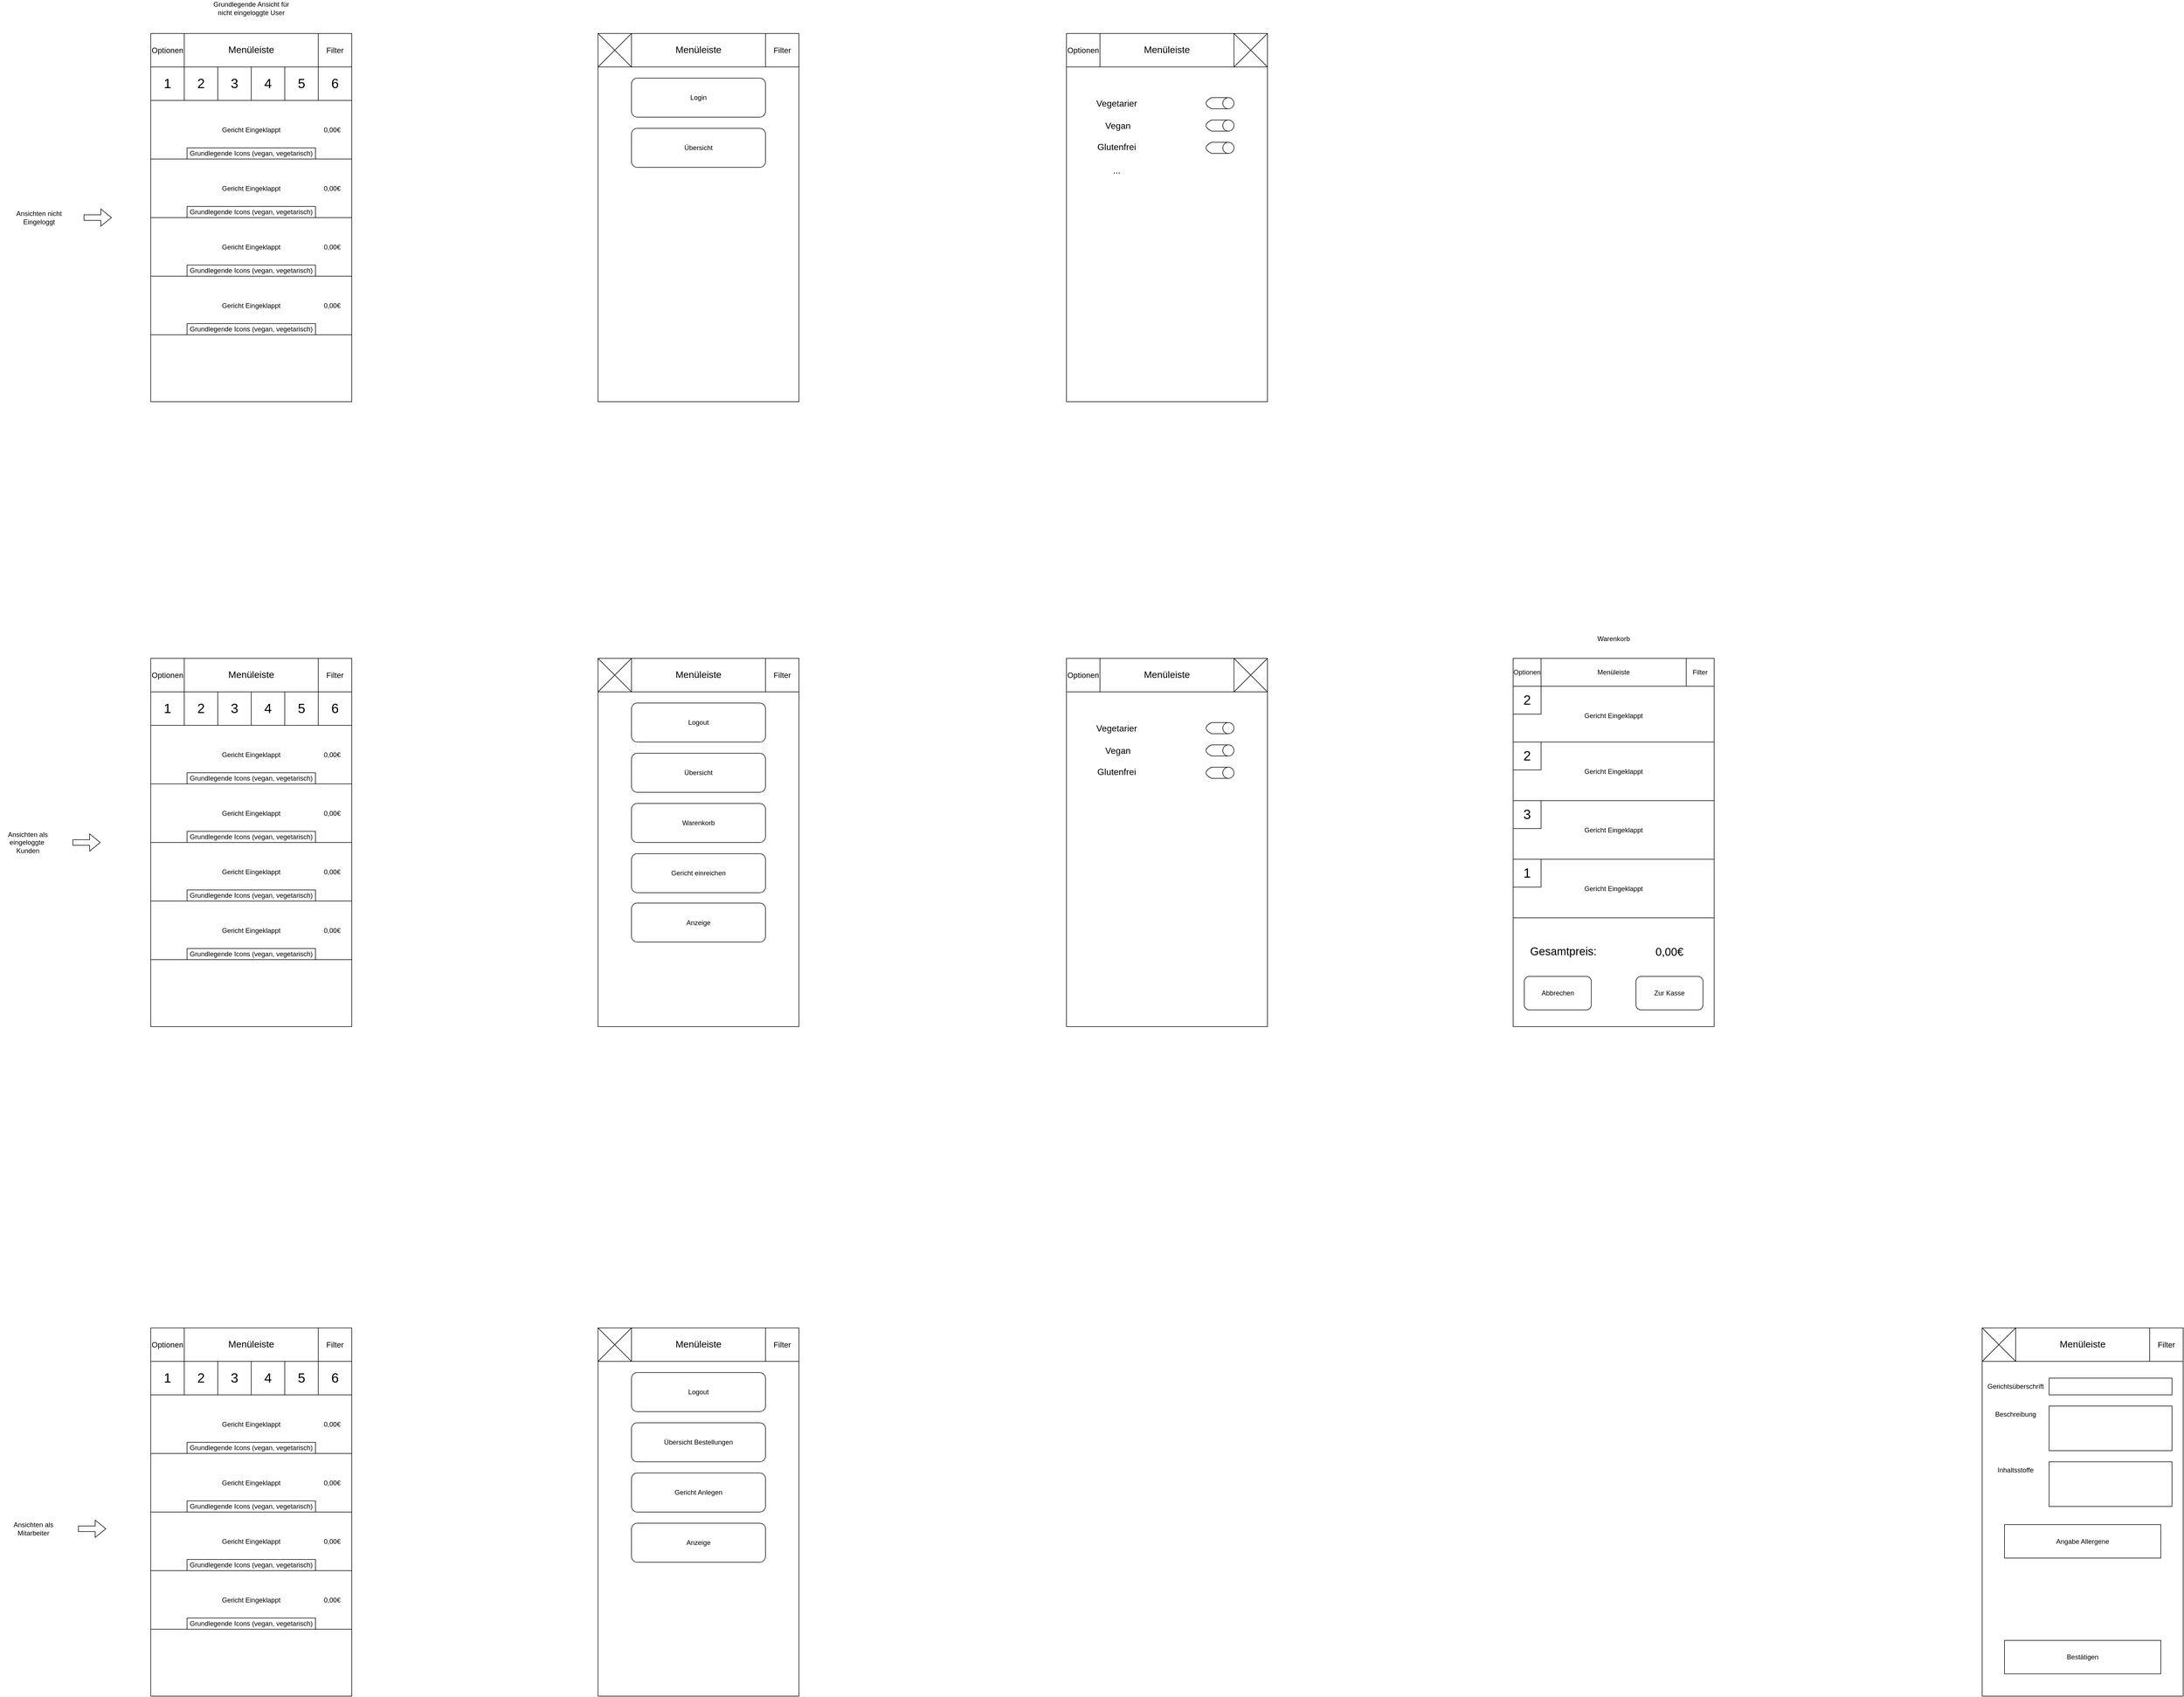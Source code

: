 <mxfile version="21.7.4" type="device">
  <diagram name="Seite-1" id="JDMTRIvwwypFQlv2vkNu">
    <mxGraphModel dx="2786" dy="1594" grid="1" gridSize="10" guides="1" tooltips="1" connect="1" arrows="1" fold="1" page="1" pageScale="1" pageWidth="827" pageHeight="1169" math="0" shadow="0">
      <root>
        <mxCell id="0" />
        <mxCell id="1" parent="0" />
        <mxCell id="D8OQX6D-TBVPh_SRIUOS-2" value="" style="rounded=0;whiteSpace=wrap;html=1;" parent="1" vertex="1">
          <mxGeometry x="280" y="160" width="360" height="660" as="geometry" />
        </mxCell>
        <mxCell id="D8OQX6D-TBVPh_SRIUOS-19" value="" style="rounded=0;whiteSpace=wrap;html=1;" parent="1" vertex="1">
          <mxGeometry x="1081" y="160" width="360" height="660" as="geometry" />
        </mxCell>
        <mxCell id="D8OQX6D-TBVPh_SRIUOS-93" value="" style="group;fontSize=24;" parent="1" vertex="1" connectable="0">
          <mxGeometry x="280" y="160" width="360" height="60" as="geometry" />
        </mxCell>
        <mxCell id="D8OQX6D-TBVPh_SRIUOS-13" value="&lt;font style=&quot;font-size: 17px;&quot;&gt;Menüleiste&lt;/font&gt;" style="rounded=0;whiteSpace=wrap;html=1;" parent="D8OQX6D-TBVPh_SRIUOS-93" vertex="1">
          <mxGeometry width="360" height="60" as="geometry" />
        </mxCell>
        <mxCell id="D8OQX6D-TBVPh_SRIUOS-14" value="Filter" style="rounded=0;whiteSpace=wrap;html=1;fontSize=14;" parent="D8OQX6D-TBVPh_SRIUOS-93" vertex="1">
          <mxGeometry x="300" width="60" height="60" as="geometry" />
        </mxCell>
        <mxCell id="D8OQX6D-TBVPh_SRIUOS-16" value="Optionen" style="rounded=0;whiteSpace=wrap;html=1;fontSize=14;" parent="D8OQX6D-TBVPh_SRIUOS-93" vertex="1">
          <mxGeometry width="60" height="60" as="geometry" />
        </mxCell>
        <mxCell id="ZfHYj00Y4WWofCSyPUBr-79" value="" style="rounded=0;whiteSpace=wrap;html=1;" parent="1" vertex="1">
          <mxGeometry x="2720" y="1280" width="360" height="660" as="geometry" />
        </mxCell>
        <mxCell id="ZfHYj00Y4WWofCSyPUBr-80" value="Warenkorb" style="text;html=1;strokeColor=none;fillColor=none;align=center;verticalAlign=middle;whiteSpace=wrap;rounded=0;" parent="1" vertex="1">
          <mxGeometry x="2830" y="1230" width="140" height="30" as="geometry" />
        </mxCell>
        <mxCell id="ZfHYj00Y4WWofCSyPUBr-81" value="" style="group" parent="1" vertex="1" connectable="0">
          <mxGeometry x="2720" y="1280" width="360" height="50" as="geometry" />
        </mxCell>
        <mxCell id="ZfHYj00Y4WWofCSyPUBr-82" value="Menüleiste" style="rounded=0;whiteSpace=wrap;html=1;" parent="ZfHYj00Y4WWofCSyPUBr-81" vertex="1">
          <mxGeometry width="360" height="50" as="geometry" />
        </mxCell>
        <mxCell id="ZfHYj00Y4WWofCSyPUBr-83" value="Filter" style="rounded=0;whiteSpace=wrap;html=1;" parent="ZfHYj00Y4WWofCSyPUBr-81" vertex="1">
          <mxGeometry x="310" width="50" height="50" as="geometry" />
        </mxCell>
        <mxCell id="ZfHYj00Y4WWofCSyPUBr-84" value="Optionen" style="rounded=0;whiteSpace=wrap;html=1;" parent="ZfHYj00Y4WWofCSyPUBr-81" vertex="1">
          <mxGeometry width="50" height="50" as="geometry" />
        </mxCell>
        <mxCell id="tXK3zif4GOvc3GFUfpal-7" value="" style="group" parent="1" vertex="1" connectable="0">
          <mxGeometry x="280" y="220" width="360" height="60" as="geometry" />
        </mxCell>
        <mxCell id="tXK3zif4GOvc3GFUfpal-1" value="1" style="whiteSpace=wrap;html=1;aspect=fixed;fontSize=24;" parent="tXK3zif4GOvc3GFUfpal-7" vertex="1">
          <mxGeometry width="60" height="60" as="geometry" />
        </mxCell>
        <mxCell id="tXK3zif4GOvc3GFUfpal-2" value="2" style="whiteSpace=wrap;html=1;aspect=fixed;fontSize=24;" parent="tXK3zif4GOvc3GFUfpal-7" vertex="1">
          <mxGeometry x="60" width="60" height="60" as="geometry" />
        </mxCell>
        <mxCell id="tXK3zif4GOvc3GFUfpal-3" value="3" style="whiteSpace=wrap;html=1;aspect=fixed;fontSize=24;" parent="tXK3zif4GOvc3GFUfpal-7" vertex="1">
          <mxGeometry x="120" width="60" height="60" as="geometry" />
        </mxCell>
        <mxCell id="tXK3zif4GOvc3GFUfpal-4" value="4" style="whiteSpace=wrap;html=1;aspect=fixed;fontSize=24;" parent="tXK3zif4GOvc3GFUfpal-7" vertex="1">
          <mxGeometry x="180" width="60" height="60" as="geometry" />
        </mxCell>
        <mxCell id="tXK3zif4GOvc3GFUfpal-5" value="5" style="whiteSpace=wrap;html=1;aspect=fixed;fontSize=24;" parent="tXK3zif4GOvc3GFUfpal-7" vertex="1">
          <mxGeometry x="240" width="60" height="60" as="geometry" />
        </mxCell>
        <mxCell id="tXK3zif4GOvc3GFUfpal-6" value="6" style="whiteSpace=wrap;html=1;aspect=fixed;fontSize=24;" parent="tXK3zif4GOvc3GFUfpal-7" vertex="1">
          <mxGeometry x="300" width="60" height="60" as="geometry" />
        </mxCell>
        <mxCell id="tXK3zif4GOvc3GFUfpal-9" value="" style="group" parent="1" vertex="1" connectable="0">
          <mxGeometry x="280" y="280" width="360" height="105" as="geometry" />
        </mxCell>
        <mxCell id="D8OQX6D-TBVPh_SRIUOS-5" value="Gericht Eingeklappt" style="rounded=0;whiteSpace=wrap;html=1;" parent="tXK3zif4GOvc3GFUfpal-9" vertex="1">
          <mxGeometry width="360" height="105" as="geometry" />
        </mxCell>
        <mxCell id="tXK3zif4GOvc3GFUfpal-8" value="Grundlegende Icons (vegan, vegetarisch)" style="rounded=0;whiteSpace=wrap;html=1;" parent="tXK3zif4GOvc3GFUfpal-9" vertex="1">
          <mxGeometry x="65" y="85" width="230" height="20" as="geometry" />
        </mxCell>
        <mxCell id="tXK3zif4GOvc3GFUfpal-56" value="0,00€" style="text;html=1;align=center;verticalAlign=middle;whiteSpace=wrap;rounded=0;" parent="tXK3zif4GOvc3GFUfpal-9" vertex="1">
          <mxGeometry x="295" y="38" width="60" height="30" as="geometry" />
        </mxCell>
        <mxCell id="tXK3zif4GOvc3GFUfpal-10" value="" style="group" parent="1" vertex="1" connectable="0">
          <mxGeometry x="280" y="385" width="360" height="315" as="geometry" />
        </mxCell>
        <mxCell id="tXK3zif4GOvc3GFUfpal-11" value="Gericht Eingeklappt" style="rounded=0;whiteSpace=wrap;html=1;" parent="tXK3zif4GOvc3GFUfpal-10" vertex="1">
          <mxGeometry width="360" height="105" as="geometry" />
        </mxCell>
        <mxCell id="tXK3zif4GOvc3GFUfpal-12" value="Grundlegende Icons (vegan, vegetarisch)" style="rounded=0;whiteSpace=wrap;html=1;" parent="tXK3zif4GOvc3GFUfpal-10" vertex="1">
          <mxGeometry x="65" y="85" width="230" height="20" as="geometry" />
        </mxCell>
        <mxCell id="tXK3zif4GOvc3GFUfpal-13" value="" style="group" parent="tXK3zif4GOvc3GFUfpal-10" vertex="1" connectable="0">
          <mxGeometry y="105" width="360" height="210" as="geometry" />
        </mxCell>
        <mxCell id="tXK3zif4GOvc3GFUfpal-14" value="Gericht Eingeklappt" style="rounded=0;whiteSpace=wrap;html=1;" parent="tXK3zif4GOvc3GFUfpal-13" vertex="1">
          <mxGeometry width="360" height="105" as="geometry" />
        </mxCell>
        <mxCell id="tXK3zif4GOvc3GFUfpal-15" value="Grundlegende Icons (vegan, vegetarisch)" style="rounded=0;whiteSpace=wrap;html=1;" parent="tXK3zif4GOvc3GFUfpal-13" vertex="1">
          <mxGeometry x="65" y="85" width="230" height="20" as="geometry" />
        </mxCell>
        <mxCell id="tXK3zif4GOvc3GFUfpal-16" value="" style="group" parent="tXK3zif4GOvc3GFUfpal-13" vertex="1" connectable="0">
          <mxGeometry y="105" width="360" height="105" as="geometry" />
        </mxCell>
        <mxCell id="tXK3zif4GOvc3GFUfpal-17" value="Gericht Eingeklappt" style="rounded=0;whiteSpace=wrap;html=1;" parent="tXK3zif4GOvc3GFUfpal-16" vertex="1">
          <mxGeometry width="360" height="105" as="geometry" />
        </mxCell>
        <mxCell id="tXK3zif4GOvc3GFUfpal-18" value="Grundlegende Icons (vegan, vegetarisch)" style="rounded=0;whiteSpace=wrap;html=1;" parent="tXK3zif4GOvc3GFUfpal-16" vertex="1">
          <mxGeometry x="65" y="85" width="230" height="20" as="geometry" />
        </mxCell>
        <mxCell id="tXK3zif4GOvc3GFUfpal-59" value="0,00€" style="text;html=1;align=center;verticalAlign=middle;whiteSpace=wrap;rounded=0;" parent="tXK3zif4GOvc3GFUfpal-16" vertex="1">
          <mxGeometry x="295" y="37.5" width="60" height="30" as="geometry" />
        </mxCell>
        <mxCell id="tXK3zif4GOvc3GFUfpal-58" value="0,00€" style="text;html=1;align=center;verticalAlign=middle;whiteSpace=wrap;rounded=0;" parent="tXK3zif4GOvc3GFUfpal-13" vertex="1">
          <mxGeometry x="295" y="37.5" width="60" height="30" as="geometry" />
        </mxCell>
        <mxCell id="tXK3zif4GOvc3GFUfpal-57" value="0,00€" style="text;html=1;align=center;verticalAlign=middle;whiteSpace=wrap;rounded=0;" parent="tXK3zif4GOvc3GFUfpal-10" vertex="1">
          <mxGeometry x="295" y="37.5" width="60" height="30" as="geometry" />
        </mxCell>
        <mxCell id="tXK3zif4GOvc3GFUfpal-41" value="" style="group;fontSize=24;" parent="1" vertex="1" connectable="0">
          <mxGeometry x="1081" y="160" width="360" height="60" as="geometry" />
        </mxCell>
        <mxCell id="tXK3zif4GOvc3GFUfpal-42" value="&lt;font style=&quot;font-size: 17px;&quot;&gt;Menüleiste&lt;/font&gt;" style="rounded=0;whiteSpace=wrap;html=1;" parent="tXK3zif4GOvc3GFUfpal-41" vertex="1">
          <mxGeometry width="360" height="60" as="geometry" />
        </mxCell>
        <mxCell id="tXK3zif4GOvc3GFUfpal-43" value="Filter" style="rounded=0;whiteSpace=wrap;html=1;fontSize=14;" parent="tXK3zif4GOvc3GFUfpal-41" vertex="1">
          <mxGeometry x="300" width="60" height="60" as="geometry" />
        </mxCell>
        <mxCell id="tXK3zif4GOvc3GFUfpal-44" value="" style="rounded=0;whiteSpace=wrap;html=1;fontSize=14;" parent="tXK3zif4GOvc3GFUfpal-41" vertex="1">
          <mxGeometry width="60" height="60" as="geometry" />
        </mxCell>
        <mxCell id="tXK3zif4GOvc3GFUfpal-54" value="" style="endArrow=none;html=1;rounded=0;entryX=1;entryY=0;entryDx=0;entryDy=0;exitX=0;exitY=1;exitDx=0;exitDy=0;" parent="tXK3zif4GOvc3GFUfpal-41" source="tXK3zif4GOvc3GFUfpal-44" target="tXK3zif4GOvc3GFUfpal-44" edge="1">
          <mxGeometry width="50" height="50" relative="1" as="geometry">
            <mxPoint x="20" y="230" as="sourcePoint" />
            <mxPoint x="70" y="180" as="targetPoint" />
          </mxGeometry>
        </mxCell>
        <mxCell id="tXK3zif4GOvc3GFUfpal-55" value="" style="endArrow=none;html=1;rounded=0;entryX=0;entryY=0;entryDx=0;entryDy=0;exitX=1;exitY=1;exitDx=0;exitDy=0;" parent="tXK3zif4GOvc3GFUfpal-41" source="tXK3zif4GOvc3GFUfpal-44" target="tXK3zif4GOvc3GFUfpal-44" edge="1">
          <mxGeometry width="50" height="50" relative="1" as="geometry">
            <mxPoint x="20" y="230" as="sourcePoint" />
            <mxPoint x="70" y="180" as="targetPoint" />
          </mxGeometry>
        </mxCell>
        <mxCell id="tXK3zif4GOvc3GFUfpal-46" value="Login" style="rounded=1;whiteSpace=wrap;html=1;" parent="1" vertex="1">
          <mxGeometry x="1141" y="240" width="240" height="70" as="geometry" />
        </mxCell>
        <mxCell id="tXK3zif4GOvc3GFUfpal-51" value="Übersicht" style="rounded=1;whiteSpace=wrap;html=1;" parent="1" vertex="1">
          <mxGeometry x="1141" y="330" width="240" height="70" as="geometry" />
        </mxCell>
        <mxCell id="tXK3zif4GOvc3GFUfpal-61" value="" style="rounded=0;whiteSpace=wrap;html=1;" parent="1" vertex="1">
          <mxGeometry x="1081" y="1280" width="360" height="660" as="geometry" />
        </mxCell>
        <mxCell id="tXK3zif4GOvc3GFUfpal-62" value="" style="group;fontSize=24;" parent="1" vertex="1" connectable="0">
          <mxGeometry x="1081" y="1280" width="360" height="60" as="geometry" />
        </mxCell>
        <mxCell id="tXK3zif4GOvc3GFUfpal-63" value="&lt;font style=&quot;font-size: 17px;&quot;&gt;Menüleiste&lt;/font&gt;" style="rounded=0;whiteSpace=wrap;html=1;" parent="tXK3zif4GOvc3GFUfpal-62" vertex="1">
          <mxGeometry width="360" height="60" as="geometry" />
        </mxCell>
        <mxCell id="tXK3zif4GOvc3GFUfpal-64" value="Filter" style="rounded=0;whiteSpace=wrap;html=1;fontSize=14;" parent="tXK3zif4GOvc3GFUfpal-62" vertex="1">
          <mxGeometry x="300" width="60" height="60" as="geometry" />
        </mxCell>
        <mxCell id="tXK3zif4GOvc3GFUfpal-65" value="" style="rounded=0;whiteSpace=wrap;html=1;fontSize=14;" parent="tXK3zif4GOvc3GFUfpal-62" vertex="1">
          <mxGeometry width="60" height="60" as="geometry" />
        </mxCell>
        <mxCell id="tXK3zif4GOvc3GFUfpal-66" value="" style="endArrow=none;html=1;rounded=0;entryX=1;entryY=0;entryDx=0;entryDy=0;exitX=0;exitY=1;exitDx=0;exitDy=0;" parent="tXK3zif4GOvc3GFUfpal-62" source="tXK3zif4GOvc3GFUfpal-65" target="tXK3zif4GOvc3GFUfpal-65" edge="1">
          <mxGeometry width="50" height="50" relative="1" as="geometry">
            <mxPoint x="20" y="230" as="sourcePoint" />
            <mxPoint x="70" y="180" as="targetPoint" />
          </mxGeometry>
        </mxCell>
        <mxCell id="tXK3zif4GOvc3GFUfpal-67" value="" style="endArrow=none;html=1;rounded=0;entryX=0;entryY=0;entryDx=0;entryDy=0;exitX=1;exitY=1;exitDx=0;exitDy=0;" parent="tXK3zif4GOvc3GFUfpal-62" source="tXK3zif4GOvc3GFUfpal-65" target="tXK3zif4GOvc3GFUfpal-65" edge="1">
          <mxGeometry width="50" height="50" relative="1" as="geometry">
            <mxPoint x="20" y="230" as="sourcePoint" />
            <mxPoint x="70" y="180" as="targetPoint" />
          </mxGeometry>
        </mxCell>
        <mxCell id="tXK3zif4GOvc3GFUfpal-68" value="Logout" style="rounded=1;whiteSpace=wrap;html=1;" parent="1" vertex="1">
          <mxGeometry x="1141" y="1360" width="240" height="70" as="geometry" />
        </mxCell>
        <mxCell id="tXK3zif4GOvc3GFUfpal-69" value="Übersicht" style="rounded=1;whiteSpace=wrap;html=1;" parent="1" vertex="1">
          <mxGeometry x="1141" y="1450" width="240" height="70" as="geometry" />
        </mxCell>
        <mxCell id="tXK3zif4GOvc3GFUfpal-71" value="Warenkorb" style="rounded=1;whiteSpace=wrap;html=1;" parent="1" vertex="1">
          <mxGeometry x="1141" y="1540" width="240" height="70" as="geometry" />
        </mxCell>
        <mxCell id="tXK3zif4GOvc3GFUfpal-72" value="Gericht einreichen" style="rounded=1;whiteSpace=wrap;html=1;" parent="1" vertex="1">
          <mxGeometry x="1141" y="1630" width="240" height="70" as="geometry" />
        </mxCell>
        <mxCell id="tXK3zif4GOvc3GFUfpal-73" value="Anzeige" style="rounded=1;whiteSpace=wrap;html=1;" parent="1" vertex="1">
          <mxGeometry x="1141" y="1718.5" width="240" height="70" as="geometry" />
        </mxCell>
        <mxCell id="tXK3zif4GOvc3GFUfpal-74" value="" style="rounded=0;whiteSpace=wrap;html=1;" parent="1" vertex="1">
          <mxGeometry x="1081" y="2480" width="360" height="660" as="geometry" />
        </mxCell>
        <mxCell id="tXK3zif4GOvc3GFUfpal-75" value="" style="group;fontSize=24;" parent="1" vertex="1" connectable="0">
          <mxGeometry x="1081" y="2480" width="360" height="60" as="geometry" />
        </mxCell>
        <mxCell id="tXK3zif4GOvc3GFUfpal-76" value="&lt;font style=&quot;font-size: 17px;&quot;&gt;Menüleiste&lt;/font&gt;" style="rounded=0;whiteSpace=wrap;html=1;" parent="tXK3zif4GOvc3GFUfpal-75" vertex="1">
          <mxGeometry width="360" height="60" as="geometry" />
        </mxCell>
        <mxCell id="tXK3zif4GOvc3GFUfpal-77" value="Filter" style="rounded=0;whiteSpace=wrap;html=1;fontSize=14;" parent="tXK3zif4GOvc3GFUfpal-75" vertex="1">
          <mxGeometry x="300" width="60" height="60" as="geometry" />
        </mxCell>
        <mxCell id="tXK3zif4GOvc3GFUfpal-78" value="" style="rounded=0;whiteSpace=wrap;html=1;fontSize=14;" parent="tXK3zif4GOvc3GFUfpal-75" vertex="1">
          <mxGeometry width="60" height="60" as="geometry" />
        </mxCell>
        <mxCell id="tXK3zif4GOvc3GFUfpal-79" value="" style="endArrow=none;html=1;rounded=0;entryX=1;entryY=0;entryDx=0;entryDy=0;exitX=0;exitY=1;exitDx=0;exitDy=0;" parent="tXK3zif4GOvc3GFUfpal-75" source="tXK3zif4GOvc3GFUfpal-78" target="tXK3zif4GOvc3GFUfpal-78" edge="1">
          <mxGeometry width="50" height="50" relative="1" as="geometry">
            <mxPoint x="20" y="230" as="sourcePoint" />
            <mxPoint x="70" y="180" as="targetPoint" />
          </mxGeometry>
        </mxCell>
        <mxCell id="tXK3zif4GOvc3GFUfpal-80" value="" style="endArrow=none;html=1;rounded=0;entryX=0;entryY=0;entryDx=0;entryDy=0;exitX=1;exitY=1;exitDx=0;exitDy=0;" parent="tXK3zif4GOvc3GFUfpal-75" source="tXK3zif4GOvc3GFUfpal-78" target="tXK3zif4GOvc3GFUfpal-78" edge="1">
          <mxGeometry width="50" height="50" relative="1" as="geometry">
            <mxPoint x="20" y="230" as="sourcePoint" />
            <mxPoint x="70" y="180" as="targetPoint" />
          </mxGeometry>
        </mxCell>
        <mxCell id="tXK3zif4GOvc3GFUfpal-81" value="Logout" style="rounded=1;whiteSpace=wrap;html=1;" parent="1" vertex="1">
          <mxGeometry x="1141" y="2560" width="240" height="70" as="geometry" />
        </mxCell>
        <mxCell id="tXK3zif4GOvc3GFUfpal-82" value="Übersicht Bestellungen" style="rounded=1;whiteSpace=wrap;html=1;" parent="1" vertex="1">
          <mxGeometry x="1141" y="2650" width="240" height="70" as="geometry" />
        </mxCell>
        <mxCell id="tXK3zif4GOvc3GFUfpal-85" value="Gericht Anlegen" style="rounded=1;whiteSpace=wrap;html=1;" parent="1" vertex="1">
          <mxGeometry x="1141" y="2740" width="240" height="70" as="geometry" />
        </mxCell>
        <mxCell id="tXK3zif4GOvc3GFUfpal-86" value="Anzeige" style="rounded=1;whiteSpace=wrap;html=1;" parent="1" vertex="1">
          <mxGeometry x="1141" y="2830" width="240" height="70" as="geometry" />
        </mxCell>
        <mxCell id="tXK3zif4GOvc3GFUfpal-87" value="Grundlegende Ansicht für nicht eingeloggte User" style="text;html=1;align=center;verticalAlign=middle;whiteSpace=wrap;rounded=0;" parent="1" vertex="1">
          <mxGeometry x="380" y="100" width="160" height="30" as="geometry" />
        </mxCell>
        <mxCell id="tXK3zif4GOvc3GFUfpal-88" value="" style="rounded=0;whiteSpace=wrap;html=1;" parent="1" vertex="1">
          <mxGeometry x="280" y="1280" width="360" height="660" as="geometry" />
        </mxCell>
        <mxCell id="tXK3zif4GOvc3GFUfpal-89" value="" style="group;fontSize=24;" parent="1" vertex="1" connectable="0">
          <mxGeometry x="280" y="1280" width="360" height="60" as="geometry" />
        </mxCell>
        <mxCell id="tXK3zif4GOvc3GFUfpal-90" value="&lt;font style=&quot;font-size: 17px;&quot;&gt;Menüleiste&lt;/font&gt;" style="rounded=0;whiteSpace=wrap;html=1;" parent="tXK3zif4GOvc3GFUfpal-89" vertex="1">
          <mxGeometry width="360" height="60" as="geometry" />
        </mxCell>
        <mxCell id="tXK3zif4GOvc3GFUfpal-91" value="Filter" style="rounded=0;whiteSpace=wrap;html=1;fontSize=14;" parent="tXK3zif4GOvc3GFUfpal-89" vertex="1">
          <mxGeometry x="300" width="60" height="60" as="geometry" />
        </mxCell>
        <mxCell id="tXK3zif4GOvc3GFUfpal-92" value="Optionen" style="rounded=0;whiteSpace=wrap;html=1;fontSize=14;" parent="tXK3zif4GOvc3GFUfpal-89" vertex="1">
          <mxGeometry width="60" height="60" as="geometry" />
        </mxCell>
        <mxCell id="tXK3zif4GOvc3GFUfpal-93" value="" style="group" parent="1" vertex="1" connectable="0">
          <mxGeometry x="280" y="1340" width="360" height="60" as="geometry" />
        </mxCell>
        <mxCell id="tXK3zif4GOvc3GFUfpal-94" value="1" style="whiteSpace=wrap;html=1;aspect=fixed;fontSize=24;" parent="tXK3zif4GOvc3GFUfpal-93" vertex="1">
          <mxGeometry width="60" height="60" as="geometry" />
        </mxCell>
        <mxCell id="tXK3zif4GOvc3GFUfpal-95" value="2" style="whiteSpace=wrap;html=1;aspect=fixed;fontSize=24;" parent="tXK3zif4GOvc3GFUfpal-93" vertex="1">
          <mxGeometry x="60" width="60" height="60" as="geometry" />
        </mxCell>
        <mxCell id="tXK3zif4GOvc3GFUfpal-96" value="3" style="whiteSpace=wrap;html=1;aspect=fixed;fontSize=24;" parent="tXK3zif4GOvc3GFUfpal-93" vertex="1">
          <mxGeometry x="120" width="60" height="60" as="geometry" />
        </mxCell>
        <mxCell id="tXK3zif4GOvc3GFUfpal-97" value="4" style="whiteSpace=wrap;html=1;aspect=fixed;fontSize=24;" parent="tXK3zif4GOvc3GFUfpal-93" vertex="1">
          <mxGeometry x="180" width="60" height="60" as="geometry" />
        </mxCell>
        <mxCell id="tXK3zif4GOvc3GFUfpal-98" value="5" style="whiteSpace=wrap;html=1;aspect=fixed;fontSize=24;" parent="tXK3zif4GOvc3GFUfpal-93" vertex="1">
          <mxGeometry x="240" width="60" height="60" as="geometry" />
        </mxCell>
        <mxCell id="tXK3zif4GOvc3GFUfpal-99" value="6" style="whiteSpace=wrap;html=1;aspect=fixed;fontSize=24;" parent="tXK3zif4GOvc3GFUfpal-93" vertex="1">
          <mxGeometry x="300" width="60" height="60" as="geometry" />
        </mxCell>
        <mxCell id="tXK3zif4GOvc3GFUfpal-100" value="" style="group" parent="1" vertex="1" connectable="0">
          <mxGeometry x="280" y="1400" width="360" height="105" as="geometry" />
        </mxCell>
        <mxCell id="8lUH6t4gF8e4wpGPBvbM-61" value="" style="group" parent="tXK3zif4GOvc3GFUfpal-100" vertex="1" connectable="0">
          <mxGeometry width="360" height="105" as="geometry" />
        </mxCell>
        <mxCell id="tXK3zif4GOvc3GFUfpal-101" value="Gericht Eingeklappt" style="rounded=0;whiteSpace=wrap;html=1;" parent="8lUH6t4gF8e4wpGPBvbM-61" vertex="1">
          <mxGeometry width="360" height="105" as="geometry" />
        </mxCell>
        <mxCell id="tXK3zif4GOvc3GFUfpal-102" value="Grundlegende Icons (vegan, vegetarisch)" style="rounded=0;whiteSpace=wrap;html=1;" parent="8lUH6t4gF8e4wpGPBvbM-61" vertex="1">
          <mxGeometry x="65" y="85" width="230" height="20" as="geometry" />
        </mxCell>
        <mxCell id="tXK3zif4GOvc3GFUfpal-103" value="0,00€" style="text;html=1;align=center;verticalAlign=middle;whiteSpace=wrap;rounded=0;" parent="8lUH6t4gF8e4wpGPBvbM-61" vertex="1">
          <mxGeometry x="295" y="38" width="60" height="30" as="geometry" />
        </mxCell>
        <mxCell id="tXK3zif4GOvc3GFUfpal-104" value="" style="group" parent="1" vertex="1" connectable="0">
          <mxGeometry x="280" y="1505" width="360" height="315" as="geometry" />
        </mxCell>
        <mxCell id="tXK3zif4GOvc3GFUfpal-105" value="Gericht Eingeklappt" style="rounded=0;whiteSpace=wrap;html=1;" parent="tXK3zif4GOvc3GFUfpal-104" vertex="1">
          <mxGeometry width="360" height="105" as="geometry" />
        </mxCell>
        <mxCell id="tXK3zif4GOvc3GFUfpal-106" value="Grundlegende Icons (vegan, vegetarisch)" style="rounded=0;whiteSpace=wrap;html=1;" parent="tXK3zif4GOvc3GFUfpal-104" vertex="1">
          <mxGeometry x="65" y="85" width="230" height="20" as="geometry" />
        </mxCell>
        <mxCell id="tXK3zif4GOvc3GFUfpal-107" value="" style="group" parent="tXK3zif4GOvc3GFUfpal-104" vertex="1" connectable="0">
          <mxGeometry y="105" width="360" height="210" as="geometry" />
        </mxCell>
        <mxCell id="tXK3zif4GOvc3GFUfpal-108" value="Gericht Eingeklappt" style="rounded=0;whiteSpace=wrap;html=1;" parent="tXK3zif4GOvc3GFUfpal-107" vertex="1">
          <mxGeometry width="360" height="105" as="geometry" />
        </mxCell>
        <mxCell id="tXK3zif4GOvc3GFUfpal-109" value="Grundlegende Icons (vegan, vegetarisch)" style="rounded=0;whiteSpace=wrap;html=1;" parent="tXK3zif4GOvc3GFUfpal-107" vertex="1">
          <mxGeometry x="65" y="85" width="230" height="20" as="geometry" />
        </mxCell>
        <mxCell id="tXK3zif4GOvc3GFUfpal-110" value="" style="group" parent="tXK3zif4GOvc3GFUfpal-107" vertex="1" connectable="0">
          <mxGeometry y="105" width="360" height="105" as="geometry" />
        </mxCell>
        <mxCell id="tXK3zif4GOvc3GFUfpal-111" value="Gericht Eingeklappt" style="rounded=0;whiteSpace=wrap;html=1;" parent="tXK3zif4GOvc3GFUfpal-110" vertex="1">
          <mxGeometry width="360" height="105" as="geometry" />
        </mxCell>
        <mxCell id="tXK3zif4GOvc3GFUfpal-112" value="Grundlegende Icons (vegan, vegetarisch)" style="rounded=0;whiteSpace=wrap;html=1;" parent="tXK3zif4GOvc3GFUfpal-110" vertex="1">
          <mxGeometry x="65" y="85" width="230" height="20" as="geometry" />
        </mxCell>
        <mxCell id="tXK3zif4GOvc3GFUfpal-113" value="0,00€" style="text;html=1;align=center;verticalAlign=middle;whiteSpace=wrap;rounded=0;" parent="tXK3zif4GOvc3GFUfpal-110" vertex="1">
          <mxGeometry x="295" y="37.5" width="60" height="30" as="geometry" />
        </mxCell>
        <mxCell id="tXK3zif4GOvc3GFUfpal-114" value="0,00€" style="text;html=1;align=center;verticalAlign=middle;whiteSpace=wrap;rounded=0;" parent="tXK3zif4GOvc3GFUfpal-107" vertex="1">
          <mxGeometry x="295" y="37.5" width="60" height="30" as="geometry" />
        </mxCell>
        <mxCell id="tXK3zif4GOvc3GFUfpal-115" value="0,00€" style="text;html=1;align=center;verticalAlign=middle;whiteSpace=wrap;rounded=0;" parent="tXK3zif4GOvc3GFUfpal-104" vertex="1">
          <mxGeometry x="295" y="37.5" width="60" height="30" as="geometry" />
        </mxCell>
        <mxCell id="8lUH6t4gF8e4wpGPBvbM-2" value="" style="rounded=0;whiteSpace=wrap;html=1;" parent="1" vertex="1">
          <mxGeometry x="280" y="2480" width="360" height="660" as="geometry" />
        </mxCell>
        <mxCell id="8lUH6t4gF8e4wpGPBvbM-3" value="" style="group;fontSize=24;" parent="1" vertex="1" connectable="0">
          <mxGeometry x="280" y="2480" width="360" height="60" as="geometry" />
        </mxCell>
        <mxCell id="8lUH6t4gF8e4wpGPBvbM-4" value="&lt;font style=&quot;font-size: 17px;&quot;&gt;Menüleiste&lt;/font&gt;" style="rounded=0;whiteSpace=wrap;html=1;" parent="8lUH6t4gF8e4wpGPBvbM-3" vertex="1">
          <mxGeometry width="360" height="60" as="geometry" />
        </mxCell>
        <mxCell id="8lUH6t4gF8e4wpGPBvbM-5" value="Filter" style="rounded=0;whiteSpace=wrap;html=1;fontSize=14;" parent="8lUH6t4gF8e4wpGPBvbM-3" vertex="1">
          <mxGeometry x="300" width="60" height="60" as="geometry" />
        </mxCell>
        <mxCell id="8lUH6t4gF8e4wpGPBvbM-6" value="Optionen" style="rounded=0;whiteSpace=wrap;html=1;fontSize=14;" parent="8lUH6t4gF8e4wpGPBvbM-3" vertex="1">
          <mxGeometry width="60" height="60" as="geometry" />
        </mxCell>
        <mxCell id="8lUH6t4gF8e4wpGPBvbM-7" value="" style="group" parent="1" vertex="1" connectable="0">
          <mxGeometry x="280" y="2540" width="360" height="60" as="geometry" />
        </mxCell>
        <mxCell id="8lUH6t4gF8e4wpGPBvbM-8" value="1" style="whiteSpace=wrap;html=1;aspect=fixed;fontSize=24;" parent="8lUH6t4gF8e4wpGPBvbM-7" vertex="1">
          <mxGeometry width="60" height="60" as="geometry" />
        </mxCell>
        <mxCell id="8lUH6t4gF8e4wpGPBvbM-9" value="2" style="whiteSpace=wrap;html=1;aspect=fixed;fontSize=24;" parent="8lUH6t4gF8e4wpGPBvbM-7" vertex="1">
          <mxGeometry x="60" width="60" height="60" as="geometry" />
        </mxCell>
        <mxCell id="8lUH6t4gF8e4wpGPBvbM-10" value="3" style="whiteSpace=wrap;html=1;aspect=fixed;fontSize=24;" parent="8lUH6t4gF8e4wpGPBvbM-7" vertex="1">
          <mxGeometry x="120" width="60" height="60" as="geometry" />
        </mxCell>
        <mxCell id="8lUH6t4gF8e4wpGPBvbM-11" value="4" style="whiteSpace=wrap;html=1;aspect=fixed;fontSize=24;" parent="8lUH6t4gF8e4wpGPBvbM-7" vertex="1">
          <mxGeometry x="180" width="60" height="60" as="geometry" />
        </mxCell>
        <mxCell id="8lUH6t4gF8e4wpGPBvbM-12" value="5" style="whiteSpace=wrap;html=1;aspect=fixed;fontSize=24;" parent="8lUH6t4gF8e4wpGPBvbM-7" vertex="1">
          <mxGeometry x="240" width="60" height="60" as="geometry" />
        </mxCell>
        <mxCell id="8lUH6t4gF8e4wpGPBvbM-13" value="6" style="whiteSpace=wrap;html=1;aspect=fixed;fontSize=24;" parent="8lUH6t4gF8e4wpGPBvbM-7" vertex="1">
          <mxGeometry x="300" width="60" height="60" as="geometry" />
        </mxCell>
        <mxCell id="8lUH6t4gF8e4wpGPBvbM-14" value="" style="group" parent="1" vertex="1" connectable="0">
          <mxGeometry x="280" y="2600" width="360" height="105" as="geometry" />
        </mxCell>
        <mxCell id="8lUH6t4gF8e4wpGPBvbM-15" value="Gericht Eingeklappt" style="rounded=0;whiteSpace=wrap;html=1;" parent="8lUH6t4gF8e4wpGPBvbM-14" vertex="1">
          <mxGeometry width="360" height="105" as="geometry" />
        </mxCell>
        <mxCell id="8lUH6t4gF8e4wpGPBvbM-16" value="Grundlegende Icons (vegan, vegetarisch)" style="rounded=0;whiteSpace=wrap;html=1;" parent="8lUH6t4gF8e4wpGPBvbM-14" vertex="1">
          <mxGeometry x="65" y="85" width="230" height="20" as="geometry" />
        </mxCell>
        <mxCell id="8lUH6t4gF8e4wpGPBvbM-17" value="0,00€" style="text;html=1;align=center;verticalAlign=middle;whiteSpace=wrap;rounded=0;" parent="8lUH6t4gF8e4wpGPBvbM-14" vertex="1">
          <mxGeometry x="295" y="38" width="60" height="30" as="geometry" />
        </mxCell>
        <mxCell id="8lUH6t4gF8e4wpGPBvbM-18" value="" style="group" parent="1" vertex="1" connectable="0">
          <mxGeometry x="280" y="2705" width="360" height="315" as="geometry" />
        </mxCell>
        <mxCell id="8lUH6t4gF8e4wpGPBvbM-19" value="Gericht Eingeklappt" style="rounded=0;whiteSpace=wrap;html=1;" parent="8lUH6t4gF8e4wpGPBvbM-18" vertex="1">
          <mxGeometry width="360" height="105" as="geometry" />
        </mxCell>
        <mxCell id="8lUH6t4gF8e4wpGPBvbM-20" value="Grundlegende Icons (vegan, vegetarisch)" style="rounded=0;whiteSpace=wrap;html=1;" parent="8lUH6t4gF8e4wpGPBvbM-18" vertex="1">
          <mxGeometry x="65" y="85" width="230" height="20" as="geometry" />
        </mxCell>
        <mxCell id="8lUH6t4gF8e4wpGPBvbM-21" value="" style="group" parent="8lUH6t4gF8e4wpGPBvbM-18" vertex="1" connectable="0">
          <mxGeometry y="105" width="360" height="210" as="geometry" />
        </mxCell>
        <mxCell id="8lUH6t4gF8e4wpGPBvbM-22" value="Gericht Eingeklappt" style="rounded=0;whiteSpace=wrap;html=1;" parent="8lUH6t4gF8e4wpGPBvbM-21" vertex="1">
          <mxGeometry width="360" height="105" as="geometry" />
        </mxCell>
        <mxCell id="8lUH6t4gF8e4wpGPBvbM-23" value="Grundlegende Icons (vegan, vegetarisch)" style="rounded=0;whiteSpace=wrap;html=1;" parent="8lUH6t4gF8e4wpGPBvbM-21" vertex="1">
          <mxGeometry x="65" y="85" width="230" height="20" as="geometry" />
        </mxCell>
        <mxCell id="8lUH6t4gF8e4wpGPBvbM-24" value="" style="group" parent="8lUH6t4gF8e4wpGPBvbM-21" vertex="1" connectable="0">
          <mxGeometry y="105" width="360" height="105" as="geometry" />
        </mxCell>
        <mxCell id="8lUH6t4gF8e4wpGPBvbM-25" value="Gericht Eingeklappt" style="rounded=0;whiteSpace=wrap;html=1;" parent="8lUH6t4gF8e4wpGPBvbM-24" vertex="1">
          <mxGeometry width="360" height="105" as="geometry" />
        </mxCell>
        <mxCell id="8lUH6t4gF8e4wpGPBvbM-26" value="Grundlegende Icons (vegan, vegetarisch)" style="rounded=0;whiteSpace=wrap;html=1;" parent="8lUH6t4gF8e4wpGPBvbM-24" vertex="1">
          <mxGeometry x="65" y="85" width="230" height="20" as="geometry" />
        </mxCell>
        <mxCell id="8lUH6t4gF8e4wpGPBvbM-27" value="0,00€" style="text;html=1;align=center;verticalAlign=middle;whiteSpace=wrap;rounded=0;" parent="8lUH6t4gF8e4wpGPBvbM-24" vertex="1">
          <mxGeometry x="295" y="37.5" width="60" height="30" as="geometry" />
        </mxCell>
        <mxCell id="8lUH6t4gF8e4wpGPBvbM-28" value="0,00€" style="text;html=1;align=center;verticalAlign=middle;whiteSpace=wrap;rounded=0;" parent="8lUH6t4gF8e4wpGPBvbM-21" vertex="1">
          <mxGeometry x="295" y="37.5" width="60" height="30" as="geometry" />
        </mxCell>
        <mxCell id="8lUH6t4gF8e4wpGPBvbM-29" value="0,00€" style="text;html=1;align=center;verticalAlign=middle;whiteSpace=wrap;rounded=0;" parent="8lUH6t4gF8e4wpGPBvbM-18" vertex="1">
          <mxGeometry x="295" y="37.5" width="60" height="30" as="geometry" />
        </mxCell>
        <mxCell id="8lUH6t4gF8e4wpGPBvbM-31" value="" style="rounded=0;whiteSpace=wrap;html=1;" parent="1" vertex="1">
          <mxGeometry x="1920" y="160" width="360" height="660" as="geometry" />
        </mxCell>
        <mxCell id="8lUH6t4gF8e4wpGPBvbM-32" value="" style="group;fontSize=24;" parent="1" vertex="1" connectable="0">
          <mxGeometry x="1920" y="160" width="360" height="60" as="geometry" />
        </mxCell>
        <mxCell id="8lUH6t4gF8e4wpGPBvbM-33" value="&lt;font style=&quot;font-size: 17px;&quot;&gt;Menüleiste&lt;/font&gt;" style="rounded=0;whiteSpace=wrap;html=1;" parent="8lUH6t4gF8e4wpGPBvbM-32" vertex="1">
          <mxGeometry width="360" height="60" as="geometry" />
        </mxCell>
        <mxCell id="8lUH6t4gF8e4wpGPBvbM-34" value="" style="rounded=0;whiteSpace=wrap;html=1;fontSize=14;" parent="8lUH6t4gF8e4wpGPBvbM-32" vertex="1">
          <mxGeometry x="300" width="60" height="60" as="geometry" />
        </mxCell>
        <mxCell id="8lUH6t4gF8e4wpGPBvbM-35" value="Optionen" style="rounded=0;whiteSpace=wrap;html=1;fontSize=14;" parent="8lUH6t4gF8e4wpGPBvbM-32" vertex="1">
          <mxGeometry width="60" height="60" as="geometry" />
        </mxCell>
        <mxCell id="8lUH6t4gF8e4wpGPBvbM-41" value="" style="endArrow=none;html=1;rounded=0;entryX=1;entryY=0;entryDx=0;entryDy=0;exitX=0;exitY=1;exitDx=0;exitDy=0;" parent="8lUH6t4gF8e4wpGPBvbM-32" source="8lUH6t4gF8e4wpGPBvbM-34" target="8lUH6t4gF8e4wpGPBvbM-34" edge="1">
          <mxGeometry width="50" height="50" relative="1" as="geometry">
            <mxPoint x="400" y="60" as="sourcePoint" />
            <mxPoint x="450" y="10" as="targetPoint" />
          </mxGeometry>
        </mxCell>
        <mxCell id="8lUH6t4gF8e4wpGPBvbM-42" value="" style="endArrow=none;html=1;rounded=0;entryX=0;entryY=0;entryDx=0;entryDy=0;exitX=1;exitY=1;exitDx=0;exitDy=0;" parent="8lUH6t4gF8e4wpGPBvbM-32" source="8lUH6t4gF8e4wpGPBvbM-34" target="8lUH6t4gF8e4wpGPBvbM-34" edge="1">
          <mxGeometry width="50" height="50" relative="1" as="geometry">
            <mxPoint x="230" y="80" as="sourcePoint" />
            <mxPoint x="280" y="30" as="targetPoint" />
          </mxGeometry>
        </mxCell>
        <mxCell id="tXK3zif4GOvc3GFUfpal-24" value="" style="group" parent="1" vertex="1" connectable="0">
          <mxGeometry x="2080" y="310" width="140" height="30" as="geometry" />
        </mxCell>
        <mxCell id="tXK3zif4GOvc3GFUfpal-25" value="" style="shape=dataStorage;whiteSpace=wrap;html=1;fixedSize=1;size=10;" parent="tXK3zif4GOvc3GFUfpal-24" vertex="1">
          <mxGeometry x="90" y="5" width="40" height="20" as="geometry" />
        </mxCell>
        <mxCell id="tXK3zif4GOvc3GFUfpal-26" value="" style="ellipse;whiteSpace=wrap;html=1;aspect=fixed;" parent="tXK3zif4GOvc3GFUfpal-24" vertex="1">
          <mxGeometry x="120" y="5" width="20" height="20" as="geometry" />
        </mxCell>
        <mxCell id="tXK3zif4GOvc3GFUfpal-28" value="" style="group" parent="1" vertex="1" connectable="0">
          <mxGeometry x="1980" y="348" width="140" height="30" as="geometry" />
        </mxCell>
        <mxCell id="tXK3zif4GOvc3GFUfpal-31" value="Glutenfrei" style="text;html=1;strokeColor=none;fillColor=none;align=center;verticalAlign=middle;whiteSpace=wrap;rounded=0;fontSize=16;" parent="tXK3zif4GOvc3GFUfpal-28" vertex="1">
          <mxGeometry width="60" height="30" as="geometry" />
        </mxCell>
        <mxCell id="tXK3zif4GOvc3GFUfpal-21" value="" style="shape=dataStorage;whiteSpace=wrap;html=1;fixedSize=1;size=10;" parent="1" vertex="1">
          <mxGeometry x="2170" y="275" width="40" height="20" as="geometry" />
        </mxCell>
        <mxCell id="tXK3zif4GOvc3GFUfpal-22" value="" style="ellipse;whiteSpace=wrap;html=1;aspect=fixed;" parent="1" vertex="1">
          <mxGeometry x="2200" y="275" width="20" height="20" as="geometry" />
        </mxCell>
        <mxCell id="tXK3zif4GOvc3GFUfpal-23" value="Vegetarier" style="text;html=1;strokeColor=none;fillColor=none;align=center;verticalAlign=middle;whiteSpace=wrap;rounded=0;fontSize=16;" parent="1" vertex="1">
          <mxGeometry x="1980" y="270" width="60" height="30" as="geometry" />
        </mxCell>
        <mxCell id="tXK3zif4GOvc3GFUfpal-27" value="&amp;nbsp;Vegan" style="text;html=1;strokeColor=none;fillColor=none;align=center;verticalAlign=middle;whiteSpace=wrap;rounded=0;fontSize=16;" parent="1" vertex="1">
          <mxGeometry x="1980" y="310" width="60" height="30" as="geometry" />
        </mxCell>
        <mxCell id="tXK3zif4GOvc3GFUfpal-29" value="" style="shape=dataStorage;whiteSpace=wrap;html=1;fixedSize=1;size=10;" parent="1" vertex="1">
          <mxGeometry x="2170" y="355" width="40" height="20" as="geometry" />
        </mxCell>
        <mxCell id="tXK3zif4GOvc3GFUfpal-30" value="" style="ellipse;whiteSpace=wrap;html=1;aspect=fixed;" parent="1" vertex="1">
          <mxGeometry x="2200" y="355" width="20" height="20" as="geometry" />
        </mxCell>
        <mxCell id="8lUH6t4gF8e4wpGPBvbM-43" value="" style="rounded=0;whiteSpace=wrap;html=1;" parent="1" vertex="1">
          <mxGeometry x="1920" y="1280" width="360" height="660" as="geometry" />
        </mxCell>
        <mxCell id="8lUH6t4gF8e4wpGPBvbM-44" value="" style="group;fontSize=24;" parent="1" vertex="1" connectable="0">
          <mxGeometry x="1920" y="1280" width="360" height="60" as="geometry" />
        </mxCell>
        <mxCell id="8lUH6t4gF8e4wpGPBvbM-45" value="&lt;font style=&quot;font-size: 17px;&quot;&gt;Menüleiste&lt;/font&gt;" style="rounded=0;whiteSpace=wrap;html=1;" parent="8lUH6t4gF8e4wpGPBvbM-44" vertex="1">
          <mxGeometry width="360" height="60" as="geometry" />
        </mxCell>
        <mxCell id="8lUH6t4gF8e4wpGPBvbM-46" value="" style="rounded=0;whiteSpace=wrap;html=1;fontSize=14;" parent="8lUH6t4gF8e4wpGPBvbM-44" vertex="1">
          <mxGeometry x="300" width="60" height="60" as="geometry" />
        </mxCell>
        <mxCell id="8lUH6t4gF8e4wpGPBvbM-47" value="Optionen" style="rounded=0;whiteSpace=wrap;html=1;fontSize=14;" parent="8lUH6t4gF8e4wpGPBvbM-44" vertex="1">
          <mxGeometry width="60" height="60" as="geometry" />
        </mxCell>
        <mxCell id="8lUH6t4gF8e4wpGPBvbM-48" value="" style="endArrow=none;html=1;rounded=0;entryX=1;entryY=0;entryDx=0;entryDy=0;exitX=0;exitY=1;exitDx=0;exitDy=0;" parent="8lUH6t4gF8e4wpGPBvbM-44" source="8lUH6t4gF8e4wpGPBvbM-46" target="8lUH6t4gF8e4wpGPBvbM-46" edge="1">
          <mxGeometry width="50" height="50" relative="1" as="geometry">
            <mxPoint x="400" y="60" as="sourcePoint" />
            <mxPoint x="450" y="10" as="targetPoint" />
          </mxGeometry>
        </mxCell>
        <mxCell id="8lUH6t4gF8e4wpGPBvbM-49" value="" style="endArrow=none;html=1;rounded=0;entryX=0;entryY=0;entryDx=0;entryDy=0;exitX=1;exitY=1;exitDx=0;exitDy=0;" parent="8lUH6t4gF8e4wpGPBvbM-44" source="8lUH6t4gF8e4wpGPBvbM-46" target="8lUH6t4gF8e4wpGPBvbM-46" edge="1">
          <mxGeometry width="50" height="50" relative="1" as="geometry">
            <mxPoint x="230" y="80" as="sourcePoint" />
            <mxPoint x="280" y="30" as="targetPoint" />
          </mxGeometry>
        </mxCell>
        <mxCell id="8lUH6t4gF8e4wpGPBvbM-50" value="" style="group" parent="1" vertex="1" connectable="0">
          <mxGeometry x="2080" y="1430" width="140" height="30" as="geometry" />
        </mxCell>
        <mxCell id="8lUH6t4gF8e4wpGPBvbM-51" value="" style="shape=dataStorage;whiteSpace=wrap;html=1;fixedSize=1;size=10;" parent="8lUH6t4gF8e4wpGPBvbM-50" vertex="1">
          <mxGeometry x="90" y="5" width="40" height="20" as="geometry" />
        </mxCell>
        <mxCell id="8lUH6t4gF8e4wpGPBvbM-52" value="" style="ellipse;whiteSpace=wrap;html=1;aspect=fixed;" parent="8lUH6t4gF8e4wpGPBvbM-50" vertex="1">
          <mxGeometry x="120" y="5" width="20" height="20" as="geometry" />
        </mxCell>
        <mxCell id="8lUH6t4gF8e4wpGPBvbM-53" value="" style="group" parent="1" vertex="1" connectable="0">
          <mxGeometry x="1980" y="1468" width="140" height="30" as="geometry" />
        </mxCell>
        <mxCell id="8lUH6t4gF8e4wpGPBvbM-54" value="Glutenfrei" style="text;html=1;strokeColor=none;fillColor=none;align=center;verticalAlign=middle;whiteSpace=wrap;rounded=0;fontSize=16;" parent="8lUH6t4gF8e4wpGPBvbM-53" vertex="1">
          <mxGeometry width="60" height="30" as="geometry" />
        </mxCell>
        <mxCell id="8lUH6t4gF8e4wpGPBvbM-55" value="" style="shape=dataStorage;whiteSpace=wrap;html=1;fixedSize=1;size=10;" parent="1" vertex="1">
          <mxGeometry x="2170" y="1395" width="40" height="20" as="geometry" />
        </mxCell>
        <mxCell id="8lUH6t4gF8e4wpGPBvbM-56" value="" style="ellipse;whiteSpace=wrap;html=1;aspect=fixed;" parent="1" vertex="1">
          <mxGeometry x="2200" y="1395" width="20" height="20" as="geometry" />
        </mxCell>
        <mxCell id="8lUH6t4gF8e4wpGPBvbM-57" value="Vegetarier" style="text;html=1;strokeColor=none;fillColor=none;align=center;verticalAlign=middle;whiteSpace=wrap;rounded=0;fontSize=16;" parent="1" vertex="1">
          <mxGeometry x="1980" y="1390" width="60" height="30" as="geometry" />
        </mxCell>
        <mxCell id="8lUH6t4gF8e4wpGPBvbM-58" value="&amp;nbsp;Vegan" style="text;html=1;strokeColor=none;fillColor=none;align=center;verticalAlign=middle;whiteSpace=wrap;rounded=0;fontSize=16;" parent="1" vertex="1">
          <mxGeometry x="1980" y="1430" width="60" height="30" as="geometry" />
        </mxCell>
        <mxCell id="8lUH6t4gF8e4wpGPBvbM-59" value="" style="shape=dataStorage;whiteSpace=wrap;html=1;fixedSize=1;size=10;" parent="1" vertex="1">
          <mxGeometry x="2170" y="1475" width="40" height="20" as="geometry" />
        </mxCell>
        <mxCell id="8lUH6t4gF8e4wpGPBvbM-60" value="" style="ellipse;whiteSpace=wrap;html=1;aspect=fixed;" parent="1" vertex="1">
          <mxGeometry x="2200" y="1475" width="20" height="20" as="geometry" />
        </mxCell>
        <mxCell id="8lUH6t4gF8e4wpGPBvbM-62" value="" style="group" parent="1" vertex="1" connectable="0">
          <mxGeometry x="2720" y="1330" width="360" height="105" as="geometry" />
        </mxCell>
        <mxCell id="8lUH6t4gF8e4wpGPBvbM-64" value="Grundlegende Icons (vegan, vegetarisch)" style="rounded=0;whiteSpace=wrap;html=1;" parent="8lUH6t4gF8e4wpGPBvbM-62" vertex="1">
          <mxGeometry x="65" y="85" width="230" height="20" as="geometry" />
        </mxCell>
        <mxCell id="8lUH6t4gF8e4wpGPBvbM-65" value="0,00€" style="text;html=1;align=center;verticalAlign=middle;whiteSpace=wrap;rounded=0;" parent="8lUH6t4gF8e4wpGPBvbM-62" vertex="1">
          <mxGeometry x="295" y="38" width="60" height="30" as="geometry" />
        </mxCell>
        <mxCell id="8lUH6t4gF8e4wpGPBvbM-67" value="" style="group" parent="8lUH6t4gF8e4wpGPBvbM-62" vertex="1" connectable="0">
          <mxGeometry width="360" height="105" as="geometry" />
        </mxCell>
        <mxCell id="8lUH6t4gF8e4wpGPBvbM-63" value="Gericht Eingeklappt" style="rounded=0;whiteSpace=wrap;html=1;" parent="8lUH6t4gF8e4wpGPBvbM-67" vertex="1">
          <mxGeometry width="360" height="105" as="geometry" />
        </mxCell>
        <mxCell id="8lUH6t4gF8e4wpGPBvbM-66" value="2" style="rounded=0;whiteSpace=wrap;html=1;fontSize=24;" parent="8lUH6t4gF8e4wpGPBvbM-67" vertex="1">
          <mxGeometry width="50" height="50" as="geometry" />
        </mxCell>
        <mxCell id="8lUH6t4gF8e4wpGPBvbM-68" value="" style="group" parent="1" vertex="1" connectable="0">
          <mxGeometry x="2720" y="1430" width="360" height="315" as="geometry" />
        </mxCell>
        <mxCell id="8lUH6t4gF8e4wpGPBvbM-69" value="Gericht Eingeklappt" style="rounded=0;whiteSpace=wrap;html=1;" parent="8lUH6t4gF8e4wpGPBvbM-68" vertex="1">
          <mxGeometry width="360" height="105" as="geometry" />
        </mxCell>
        <mxCell id="8lUH6t4gF8e4wpGPBvbM-70" value="2" style="rounded=0;whiteSpace=wrap;html=1;fontSize=24;" parent="8lUH6t4gF8e4wpGPBvbM-68" vertex="1">
          <mxGeometry width="50" height="50" as="geometry" />
        </mxCell>
        <mxCell id="8lUH6t4gF8e4wpGPBvbM-71" value="" style="group" parent="8lUH6t4gF8e4wpGPBvbM-68" vertex="1" connectable="0">
          <mxGeometry y="105" width="360" height="210" as="geometry" />
        </mxCell>
        <mxCell id="8lUH6t4gF8e4wpGPBvbM-72" value="Gericht Eingeklappt" style="rounded=0;whiteSpace=wrap;html=1;" parent="8lUH6t4gF8e4wpGPBvbM-71" vertex="1">
          <mxGeometry width="360" height="105" as="geometry" />
        </mxCell>
        <mxCell id="8lUH6t4gF8e4wpGPBvbM-73" value="3" style="rounded=0;whiteSpace=wrap;html=1;fontSize=24;" parent="8lUH6t4gF8e4wpGPBvbM-71" vertex="1">
          <mxGeometry width="50" height="50" as="geometry" />
        </mxCell>
        <mxCell id="8lUH6t4gF8e4wpGPBvbM-74" value="" style="group" parent="8lUH6t4gF8e4wpGPBvbM-71" vertex="1" connectable="0">
          <mxGeometry y="105" width="360" height="105" as="geometry" />
        </mxCell>
        <mxCell id="8lUH6t4gF8e4wpGPBvbM-75" value="Gericht Eingeklappt" style="rounded=0;whiteSpace=wrap;html=1;" parent="8lUH6t4gF8e4wpGPBvbM-74" vertex="1">
          <mxGeometry width="360" height="105" as="geometry" />
        </mxCell>
        <mxCell id="8lUH6t4gF8e4wpGPBvbM-76" value="1" style="rounded=0;whiteSpace=wrap;html=1;fontSize=24;" parent="8lUH6t4gF8e4wpGPBvbM-74" vertex="1">
          <mxGeometry width="50" height="50" as="geometry" />
        </mxCell>
        <mxCell id="8lUH6t4gF8e4wpGPBvbM-78" value="" style="rounded=0;whiteSpace=wrap;html=1;" parent="1" vertex="1">
          <mxGeometry x="2720" y="1745" width="360" height="195" as="geometry" />
        </mxCell>
        <mxCell id="8lUH6t4gF8e4wpGPBvbM-79" value="Gesamtpreis:" style="text;html=1;align=center;verticalAlign=middle;whiteSpace=wrap;rounded=0;fontSize=20;" parent="1" vertex="1">
          <mxGeometry x="2780" y="1788.5" width="60" height="30" as="geometry" />
        </mxCell>
        <mxCell id="8lUH6t4gF8e4wpGPBvbM-80" value="0,00€" style="text;html=1;align=center;verticalAlign=middle;whiteSpace=wrap;rounded=0;fontSize=20;" parent="1" vertex="1">
          <mxGeometry x="2970" y="1790" width="60" height="30" as="geometry" />
        </mxCell>
        <mxCell id="8lUH6t4gF8e4wpGPBvbM-81" value="Abbrechen" style="rounded=1;whiteSpace=wrap;html=1;" parent="1" vertex="1">
          <mxGeometry x="2740" y="1850" width="120" height="60" as="geometry" />
        </mxCell>
        <mxCell id="8lUH6t4gF8e4wpGPBvbM-82" value="Zur Kasse" style="rounded=1;whiteSpace=wrap;html=1;" parent="1" vertex="1">
          <mxGeometry x="2940" y="1850" width="120" height="60" as="geometry" />
        </mxCell>
        <mxCell id="8lUH6t4gF8e4wpGPBvbM-85" value="" style="group" parent="1" vertex="1" connectable="0">
          <mxGeometry x="20" y="2800" width="180" height="80" as="geometry" />
        </mxCell>
        <mxCell id="8lUH6t4gF8e4wpGPBvbM-83" value="" style="shape=flexArrow;endArrow=classic;html=1;rounded=0;" parent="8lUH6t4gF8e4wpGPBvbM-85" edge="1">
          <mxGeometry width="50" height="50" relative="1" as="geometry">
            <mxPoint x="130" y="40" as="sourcePoint" />
            <mxPoint x="180" y="40" as="targetPoint" />
          </mxGeometry>
        </mxCell>
        <mxCell id="8lUH6t4gF8e4wpGPBvbM-84" value="Ansichten als Mitarbeiter" style="text;html=1;align=center;verticalAlign=middle;whiteSpace=wrap;rounded=0;" parent="8lUH6t4gF8e4wpGPBvbM-85" vertex="1">
          <mxGeometry width="100" height="80" as="geometry" />
        </mxCell>
        <mxCell id="8lUH6t4gF8e4wpGPBvbM-86" value="" style="group" parent="1" vertex="1" connectable="0">
          <mxGeometry x="10" y="1570" width="180" height="80" as="geometry" />
        </mxCell>
        <mxCell id="8lUH6t4gF8e4wpGPBvbM-87" value="" style="shape=flexArrow;endArrow=classic;html=1;rounded=0;" parent="8lUH6t4gF8e4wpGPBvbM-86" edge="1">
          <mxGeometry width="50" height="50" relative="1" as="geometry">
            <mxPoint x="130" y="40" as="sourcePoint" />
            <mxPoint x="180" y="40" as="targetPoint" />
          </mxGeometry>
        </mxCell>
        <mxCell id="8lUH6t4gF8e4wpGPBvbM-88" value="Ansichten als eingeloggte&amp;nbsp; Kunden" style="text;html=1;align=center;verticalAlign=middle;whiteSpace=wrap;rounded=0;" parent="8lUH6t4gF8e4wpGPBvbM-86" vertex="1">
          <mxGeometry width="100" height="80" as="geometry" />
        </mxCell>
        <mxCell id="8lUH6t4gF8e4wpGPBvbM-89" value="" style="group" parent="1" vertex="1" connectable="0">
          <mxGeometry x="30" y="450" width="180" height="80" as="geometry" />
        </mxCell>
        <mxCell id="8lUH6t4gF8e4wpGPBvbM-90" value="" style="shape=flexArrow;endArrow=classic;html=1;rounded=0;" parent="8lUH6t4gF8e4wpGPBvbM-89" edge="1">
          <mxGeometry width="50" height="50" relative="1" as="geometry">
            <mxPoint x="130" y="40" as="sourcePoint" />
            <mxPoint x="180" y="40" as="targetPoint" />
          </mxGeometry>
        </mxCell>
        <mxCell id="8lUH6t4gF8e4wpGPBvbM-91" value="Ansichten nicht Eingeloggt" style="text;html=1;align=center;verticalAlign=middle;whiteSpace=wrap;rounded=0;" parent="8lUH6t4gF8e4wpGPBvbM-89" vertex="1">
          <mxGeometry width="100" height="80" as="geometry" />
        </mxCell>
        <mxCell id="8lUH6t4gF8e4wpGPBvbM-139" value="..." style="text;html=1;align=center;verticalAlign=middle;whiteSpace=wrap;rounded=0;fontSize=16;" parent="1" vertex="1">
          <mxGeometry x="1980" y="390" width="60" height="30" as="geometry" />
        </mxCell>
        <mxCell id="PVSDaWL1EZU1T0EUymWl-1" value="" style="rounded=0;whiteSpace=wrap;html=1;" parent="1" vertex="1">
          <mxGeometry x="3560" y="2480" width="360" height="660" as="geometry" />
        </mxCell>
        <mxCell id="PVSDaWL1EZU1T0EUymWl-2" value="" style="group;fontSize=24;" parent="1" vertex="1" connectable="0">
          <mxGeometry x="3560" y="2480" width="360" height="60" as="geometry" />
        </mxCell>
        <mxCell id="PVSDaWL1EZU1T0EUymWl-3" value="&lt;font style=&quot;font-size: 17px;&quot;&gt;Menüleiste&lt;/font&gt;" style="rounded=0;whiteSpace=wrap;html=1;" parent="PVSDaWL1EZU1T0EUymWl-2" vertex="1">
          <mxGeometry width="360" height="60" as="geometry" />
        </mxCell>
        <mxCell id="PVSDaWL1EZU1T0EUymWl-4" value="Filter" style="rounded=0;whiteSpace=wrap;html=1;fontSize=14;" parent="PVSDaWL1EZU1T0EUymWl-2" vertex="1">
          <mxGeometry x="300" width="60" height="60" as="geometry" />
        </mxCell>
        <mxCell id="PVSDaWL1EZU1T0EUymWl-5" value="" style="rounded=0;whiteSpace=wrap;html=1;fontSize=14;" parent="PVSDaWL1EZU1T0EUymWl-2" vertex="1">
          <mxGeometry width="60" height="60" as="geometry" />
        </mxCell>
        <mxCell id="PVSDaWL1EZU1T0EUymWl-6" value="" style="endArrow=none;html=1;rounded=0;entryX=1;entryY=0;entryDx=0;entryDy=0;exitX=0;exitY=1;exitDx=0;exitDy=0;" parent="PVSDaWL1EZU1T0EUymWl-2" source="PVSDaWL1EZU1T0EUymWl-5" target="PVSDaWL1EZU1T0EUymWl-5" edge="1">
          <mxGeometry width="50" height="50" relative="1" as="geometry">
            <mxPoint x="20" y="230" as="sourcePoint" />
            <mxPoint x="70" y="180" as="targetPoint" />
          </mxGeometry>
        </mxCell>
        <mxCell id="PVSDaWL1EZU1T0EUymWl-7" value="" style="endArrow=none;html=1;rounded=0;entryX=0;entryY=0;entryDx=0;entryDy=0;exitX=1;exitY=1;exitDx=0;exitDy=0;" parent="PVSDaWL1EZU1T0EUymWl-2" source="PVSDaWL1EZU1T0EUymWl-5" target="PVSDaWL1EZU1T0EUymWl-5" edge="1">
          <mxGeometry width="50" height="50" relative="1" as="geometry">
            <mxPoint x="20" y="230" as="sourcePoint" />
            <mxPoint x="70" y="180" as="targetPoint" />
          </mxGeometry>
        </mxCell>
        <mxCell id="PVSDaWL1EZU1T0EUymWl-10" value="" style="rounded=0;whiteSpace=wrap;html=1;" parent="1" vertex="1">
          <mxGeometry x="3680" y="2570" width="220" height="30" as="geometry" />
        </mxCell>
        <mxCell id="PVSDaWL1EZU1T0EUymWl-11" value="Gerichtsüberschrift" style="text;html=1;align=center;verticalAlign=middle;whiteSpace=wrap;rounded=0;" parent="1" vertex="1">
          <mxGeometry x="3590" y="2570" width="60" height="30" as="geometry" />
        </mxCell>
        <mxCell id="PVSDaWL1EZU1T0EUymWl-12" value="" style="rounded=0;whiteSpace=wrap;html=1;" parent="1" vertex="1">
          <mxGeometry x="3680" y="2620" width="220" height="80" as="geometry" />
        </mxCell>
        <mxCell id="PVSDaWL1EZU1T0EUymWl-13" value="Beschreibung" style="text;html=1;align=center;verticalAlign=middle;whiteSpace=wrap;rounded=0;" parent="1" vertex="1">
          <mxGeometry x="3590" y="2620" width="60" height="30" as="geometry" />
        </mxCell>
        <mxCell id="PVSDaWL1EZU1T0EUymWl-15" value="" style="rounded=0;whiteSpace=wrap;html=1;" parent="1" vertex="1">
          <mxGeometry x="3680" y="2720" width="220" height="80" as="geometry" />
        </mxCell>
        <mxCell id="PVSDaWL1EZU1T0EUymWl-17" value="Inhaltsstoffe" style="text;html=1;align=center;verticalAlign=middle;whiteSpace=wrap;rounded=0;" parent="1" vertex="1">
          <mxGeometry x="3590" y="2720" width="60" height="30" as="geometry" />
        </mxCell>
        <mxCell id="PVSDaWL1EZU1T0EUymWl-18" value="Angabe Allergene" style="rounded=0;whiteSpace=wrap;html=1;" parent="1" vertex="1">
          <mxGeometry x="3600" y="2832.5" width="280" height="60" as="geometry" />
        </mxCell>
        <mxCell id="PVSDaWL1EZU1T0EUymWl-19" value="Bestätigen" style="rounded=0;whiteSpace=wrap;html=1;" parent="1" vertex="1">
          <mxGeometry x="3600" y="3040" width="280" height="60" as="geometry" />
        </mxCell>
      </root>
    </mxGraphModel>
  </diagram>
</mxfile>
